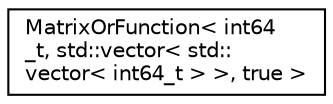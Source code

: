 digraph "Graphical Class Hierarchy"
{
 // LATEX_PDF_SIZE
  edge [fontname="Helvetica",fontsize="10",labelfontname="Helvetica",labelfontsize="10"];
  node [fontname="Helvetica",fontsize="10",shape=record];
  rankdir="LR";
  Node0 [label="MatrixOrFunction\< int64\l_t, std::vector\< std::\lvector\< int64_t \> \>, true \>",height=0.2,width=0.4,color="black", fillcolor="white", style="filled",URL="$classoperations__research_1_1_matrix_or_function.html",tooltip=" "];
}

